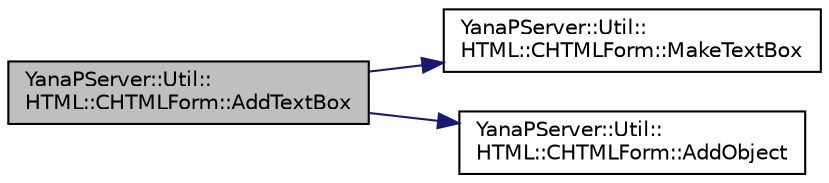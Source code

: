 digraph "YanaPServer::Util::HTML::CHTMLForm::AddTextBox"
{
  edge [fontname="Helvetica",fontsize="10",labelfontname="Helvetica",labelfontsize="10"];
  node [fontname="Helvetica",fontsize="10",shape=record];
  rankdir="LR";
  Node19 [label="YanaPServer::Util::\lHTML::CHTMLForm::AddTextBox",height=0.2,width=0.4,color="black", fillcolor="grey75", style="filled", fontcolor="black"];
  Node19 -> Node20 [color="midnightblue",fontsize="10",style="solid",fontname="Helvetica"];
  Node20 [label="YanaPServer::Util::\lHTML::CHTMLForm::MakeTextBox",height=0.2,width=0.4,color="black", fillcolor="white", style="filled",URL="$class_yana_p_server_1_1_util_1_1_h_t_m_l_1_1_c_h_t_m_l_form.html#ab68b70853b2253d350e138c5027cea8f",tooltip="テキストボックスを生成 "];
  Node19 -> Node21 [color="midnightblue",fontsize="10",style="solid",fontname="Helvetica"];
  Node21 [label="YanaPServer::Util::\lHTML::CHTMLForm::AddObject",height=0.2,width=0.4,color="black", fillcolor="white", style="filled",URL="$class_yana_p_server_1_1_util_1_1_h_t_m_l_1_1_c_h_t_m_l_form.html#a0bb1a5f9f4ad8b33210bc446337e356b",tooltip="オブジェクト追加 "];
}
